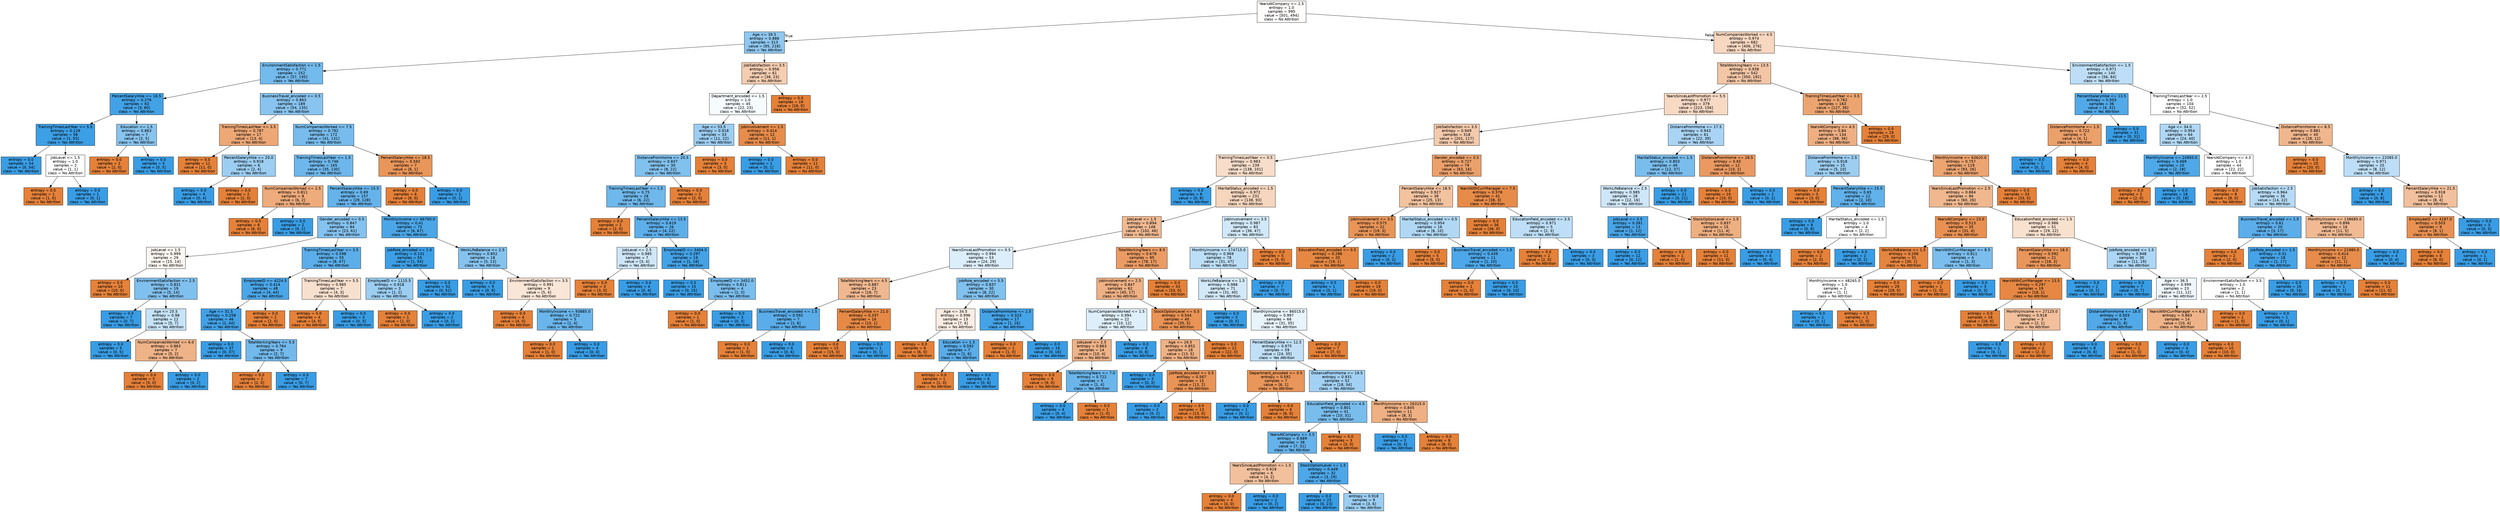digraph Tree {
node [shape=box, style="filled", color="black", fontname="helvetica"] ;
edge [fontname="helvetica"] ;
0 [label="YearsAtCompany <= 2.5\nentropy = 1.0\nsamples = 995\nvalue = [501, 494]\nclass = No Attrition", fillcolor="#fffdfc"] ;
1 [label="Age <= 39.5\nentropy = 0.886\nsamples = 313\nvalue = [95, 218]\nclass = Yes Attrition", fillcolor="#8fc8f0"] ;
0 -> 1 [labeldistance=2.5, labelangle=45, headlabel="True"] ;
2 [label="EnvironmentSatisfaction <= 1.5\nentropy = 0.771\nsamples = 252\nvalue = [57, 195]\nclass = Yes Attrition", fillcolor="#73baed"] ;
1 -> 2 ;
3 [label="PercentSalaryHike <= 16.5\nentropy = 0.276\nsamples = 63\nvalue = [3, 60]\nclass = Yes Attrition", fillcolor="#43a2e6"] ;
2 -> 3 ;
4 [label="TrainingTimesLastYear <= 5.5\nentropy = 0.129\nsamples = 56\nvalue = [1, 55]\nclass = Yes Attrition", fillcolor="#3d9fe5"] ;
3 -> 4 ;
5 [label="entropy = 0.0\nsamples = 54\nvalue = [0, 54]\nclass = Yes Attrition", fillcolor="#399de5"] ;
4 -> 5 ;
6 [label="JobLevel <= 1.5\nentropy = 1.0\nsamples = 2\nvalue = [1, 1]\nclass = No Attrition", fillcolor="#ffffff"] ;
4 -> 6 ;
7 [label="entropy = 0.0\nsamples = 1\nvalue = [1, 0]\nclass = No Attrition", fillcolor="#e58139"] ;
6 -> 7 ;
8 [label="entropy = 0.0\nsamples = 1\nvalue = [0, 1]\nclass = Yes Attrition", fillcolor="#399de5"] ;
6 -> 8 ;
9 [label="Education <= 1.5\nentropy = 0.863\nsamples = 7\nvalue = [2, 5]\nclass = Yes Attrition", fillcolor="#88c4ef"] ;
3 -> 9 ;
10 [label="entropy = 0.0\nsamples = 2\nvalue = [2, 0]\nclass = No Attrition", fillcolor="#e58139"] ;
9 -> 10 ;
11 [label="entropy = 0.0\nsamples = 5\nvalue = [0, 5]\nclass = Yes Attrition", fillcolor="#399de5"] ;
9 -> 11 ;
12 [label="BusinessTravel_encoded <= 0.5\nentropy = 0.863\nsamples = 189\nvalue = [54, 135]\nclass = Yes Attrition", fillcolor="#88c4ef"] ;
2 -> 12 ;
13 [label="TrainingTimesLastYear <= 3.5\nentropy = 0.787\nsamples = 17\nvalue = [13, 4]\nclass = No Attrition", fillcolor="#eda876"] ;
12 -> 13 ;
14 [label="entropy = 0.0\nsamples = 11\nvalue = [11, 0]\nclass = No Attrition", fillcolor="#e58139"] ;
13 -> 14 ;
15 [label="PercentSalaryHike <= 20.0\nentropy = 0.918\nsamples = 6\nvalue = [2, 4]\nclass = Yes Attrition", fillcolor="#9ccef2"] ;
13 -> 15 ;
16 [label="entropy = 0.0\nsamples = 4\nvalue = [0, 4]\nclass = Yes Attrition", fillcolor="#399de5"] ;
15 -> 16 ;
17 [label="entropy = 0.0\nsamples = 2\nvalue = [2, 0]\nclass = No Attrition", fillcolor="#e58139"] ;
15 -> 17 ;
18 [label="NumCompaniesWorked <= 7.5\nentropy = 0.792\nsamples = 172\nvalue = [41, 131]\nclass = Yes Attrition", fillcolor="#77bced"] ;
12 -> 18 ;
19 [label="TrainingTimesLastYear <= 1.5\nentropy = 0.746\nsamples = 165\nvalue = [35, 130]\nclass = Yes Attrition", fillcolor="#6eb7ec"] ;
18 -> 19 ;
20 [label="NumCompaniesWorked <= 2.5\nentropy = 0.811\nsamples = 8\nvalue = [6, 2]\nclass = No Attrition", fillcolor="#eeab7b"] ;
19 -> 20 ;
21 [label="entropy = 0.0\nsamples = 6\nvalue = [6, 0]\nclass = No Attrition", fillcolor="#e58139"] ;
20 -> 21 ;
22 [label="entropy = 0.0\nsamples = 2\nvalue = [0, 2]\nclass = Yes Attrition", fillcolor="#399de5"] ;
20 -> 22 ;
23 [label="PercentSalaryHike <= 15.5\nentropy = 0.69\nsamples = 157\nvalue = [29, 128]\nclass = Yes Attrition", fillcolor="#66b3eb"] ;
19 -> 23 ;
24 [label="Gender_encoded <= 0.5\nentropy = 0.847\nsamples = 84\nvalue = [23, 61]\nclass = Yes Attrition", fillcolor="#84c2ef"] ;
23 -> 24 ;
25 [label="JobLevel <= 1.5\nentropy = 0.999\nsamples = 29\nvalue = [15, 14]\nclass = No Attrition", fillcolor="#fdf7f2"] ;
24 -> 25 ;
26 [label="entropy = 0.0\nsamples = 10\nvalue = [10, 0]\nclass = No Attrition", fillcolor="#e58139"] ;
25 -> 26 ;
27 [label="EnvironmentSatisfaction <= 2.5\nentropy = 0.831\nsamples = 19\nvalue = [5, 14]\nclass = Yes Attrition", fillcolor="#80c0ee"] ;
25 -> 27 ;
28 [label="entropy = 0.0\nsamples = 7\nvalue = [0, 7]\nclass = Yes Attrition", fillcolor="#399de5"] ;
27 -> 28 ;
29 [label="Age <= 25.5\nentropy = 0.98\nsamples = 12\nvalue = [5, 7]\nclass = Yes Attrition", fillcolor="#c6e3f8"] ;
27 -> 29 ;
30 [label="entropy = 0.0\nsamples = 5\nvalue = [0, 5]\nclass = Yes Attrition", fillcolor="#399de5"] ;
29 -> 30 ;
31 [label="NumCompaniesWorked <= 6.0\nentropy = 0.863\nsamples = 7\nvalue = [5, 2]\nclass = No Attrition", fillcolor="#efb388"] ;
29 -> 31 ;
32 [label="entropy = 0.0\nsamples = 5\nvalue = [5, 0]\nclass = No Attrition", fillcolor="#e58139"] ;
31 -> 32 ;
33 [label="entropy = 0.0\nsamples = 2\nvalue = [0, 2]\nclass = Yes Attrition", fillcolor="#399de5"] ;
31 -> 33 ;
34 [label="TrainingTimesLastYear <= 3.5\nentropy = 0.598\nsamples = 55\nvalue = [8, 47]\nclass = Yes Attrition", fillcolor="#5baee9"] ;
24 -> 34 ;
35 [label="EmployeeID <= 4224.5\nentropy = 0.414\nsamples = 48\nvalue = [4, 44]\nclass = Yes Attrition", fillcolor="#4ba6e7"] ;
34 -> 35 ;
36 [label="Age <= 31.5\nentropy = 0.258\nsamples = 46\nvalue = [2, 44]\nclass = Yes Attrition", fillcolor="#42a1e6"] ;
35 -> 36 ;
37 [label="entropy = 0.0\nsamples = 37\nvalue = [0, 37]\nclass = Yes Attrition", fillcolor="#399de5"] ;
36 -> 37 ;
38 [label="TotalWorkingYears <= 5.5\nentropy = 0.764\nsamples = 9\nvalue = [2, 7]\nclass = Yes Attrition", fillcolor="#72b9ec"] ;
36 -> 38 ;
39 [label="entropy = 0.0\nsamples = 2\nvalue = [2, 0]\nclass = No Attrition", fillcolor="#e58139"] ;
38 -> 39 ;
40 [label="entropy = 0.0\nsamples = 7\nvalue = [0, 7]\nclass = Yes Attrition", fillcolor="#399de5"] ;
38 -> 40 ;
41 [label="entropy = 0.0\nsamples = 2\nvalue = [2, 0]\nclass = No Attrition", fillcolor="#e58139"] ;
35 -> 41 ;
42 [label="TrainingTimesLastYear <= 5.5\nentropy = 0.985\nsamples = 7\nvalue = [4, 3]\nclass = No Attrition", fillcolor="#f8e0ce"] ;
34 -> 42 ;
43 [label="entropy = 0.0\nsamples = 4\nvalue = [4, 0]\nclass = No Attrition", fillcolor="#e58139"] ;
42 -> 43 ;
44 [label="entropy = 0.0\nsamples = 3\nvalue = [0, 3]\nclass = Yes Attrition", fillcolor="#399de5"] ;
42 -> 44 ;
45 [label="MonthlyIncome <= 66760.0\nentropy = 0.41\nsamples = 73\nvalue = [6, 67]\nclass = Yes Attrition", fillcolor="#4ba6e7"] ;
23 -> 45 ;
46 [label="JobRole_encoded <= 1.0\nentropy = 0.131\nsamples = 55\nvalue = [1, 54]\nclass = Yes Attrition", fillcolor="#3d9fe5"] ;
45 -> 46 ;
47 [label="EmployeeID <= 1115.5\nentropy = 0.918\nsamples = 3\nvalue = [1, 2]\nclass = Yes Attrition", fillcolor="#9ccef2"] ;
46 -> 47 ;
48 [label="entropy = 0.0\nsamples = 1\nvalue = [1, 0]\nclass = No Attrition", fillcolor="#e58139"] ;
47 -> 48 ;
49 [label="entropy = 0.0\nsamples = 2\nvalue = [0, 2]\nclass = Yes Attrition", fillcolor="#399de5"] ;
47 -> 49 ;
50 [label="entropy = 0.0\nsamples = 52\nvalue = [0, 52]\nclass = Yes Attrition", fillcolor="#399de5"] ;
46 -> 50 ;
51 [label="WorkLifeBalance <= 2.5\nentropy = 0.852\nsamples = 18\nvalue = [5, 13]\nclass = Yes Attrition", fillcolor="#85c3ef"] ;
45 -> 51 ;
52 [label="entropy = 0.0\nsamples = 9\nvalue = [0, 9]\nclass = Yes Attrition", fillcolor="#399de5"] ;
51 -> 52 ;
53 [label="EnvironmentSatisfaction <= 3.5\nentropy = 0.991\nsamples = 9\nvalue = [5, 4]\nclass = No Attrition", fillcolor="#fae6d7"] ;
51 -> 53 ;
54 [label="entropy = 0.0\nsamples = 4\nvalue = [4, 0]\nclass = No Attrition", fillcolor="#e58139"] ;
53 -> 54 ;
55 [label="MonthlyIncome <= 93885.0\nentropy = 0.722\nsamples = 5\nvalue = [1, 4]\nclass = Yes Attrition", fillcolor="#6ab6ec"] ;
53 -> 55 ;
56 [label="entropy = 0.0\nsamples = 1\nvalue = [1, 0]\nclass = No Attrition", fillcolor="#e58139"] ;
55 -> 56 ;
57 [label="entropy = 0.0\nsamples = 4\nvalue = [0, 4]\nclass = Yes Attrition", fillcolor="#399de5"] ;
55 -> 57 ;
58 [label="PercentSalaryHike <= 18.5\nentropy = 0.592\nsamples = 7\nvalue = [6, 1]\nclass = No Attrition", fillcolor="#e9965a"] ;
18 -> 58 ;
59 [label="entropy = 0.0\nsamples = 6\nvalue = [6, 0]\nclass = No Attrition", fillcolor="#e58139"] ;
58 -> 59 ;
60 [label="entropy = 0.0\nsamples = 1\nvalue = [0, 1]\nclass = Yes Attrition", fillcolor="#399de5"] ;
58 -> 60 ;
61 [label="JobSatisfaction <= 3.5\nentropy = 0.956\nsamples = 61\nvalue = [38, 23]\nclass = No Attrition", fillcolor="#f5cdb1"] ;
1 -> 61 ;
62 [label="Department_encoded <= 1.5\nentropy = 1.0\nsamples = 45\nvalue = [22, 23]\nclass = Yes Attrition", fillcolor="#f6fbfe"] ;
61 -> 62 ;
63 [label="Age <= 53.5\nentropy = 0.918\nsamples = 33\nvalue = [11, 22]\nclass = Yes Attrition", fillcolor="#9ccef2"] ;
62 -> 63 ;
64 [label="DistanceFromHome <= 20.5\nentropy = 0.837\nsamples = 30\nvalue = [8, 22]\nclass = Yes Attrition", fillcolor="#81c1ee"] ;
63 -> 64 ;
65 [label="TrainingTimesLastYear <= 1.5\nentropy = 0.75\nsamples = 28\nvalue = [6, 22]\nclass = Yes Attrition", fillcolor="#6fb8ec"] ;
64 -> 65 ;
66 [label="entropy = 0.0\nsamples = 2\nvalue = [2, 0]\nclass = No Attrition", fillcolor="#e58139"] ;
65 -> 66 ;
67 [label="PercentSalaryHike <= 13.5\nentropy = 0.619\nsamples = 26\nvalue = [4, 22]\nclass = Yes Attrition", fillcolor="#5dafea"] ;
65 -> 67 ;
68 [label="JobLevel <= 2.5\nentropy = 0.985\nsamples = 7\nvalue = [3, 4]\nclass = Yes Attrition", fillcolor="#cee6f8"] ;
67 -> 68 ;
69 [label="entropy = 0.0\nsamples = 3\nvalue = [3, 0]\nclass = No Attrition", fillcolor="#e58139"] ;
68 -> 69 ;
70 [label="entropy = 0.0\nsamples = 4\nvalue = [0, 4]\nclass = Yes Attrition", fillcolor="#399de5"] ;
68 -> 70 ;
71 [label="EmployeeID <= 3404.5\nentropy = 0.297\nsamples = 19\nvalue = [1, 18]\nclass = Yes Attrition", fillcolor="#44a2e6"] ;
67 -> 71 ;
72 [label="entropy = 0.0\nsamples = 15\nvalue = [0, 15]\nclass = Yes Attrition", fillcolor="#399de5"] ;
71 -> 72 ;
73 [label="EmployeeID <= 3452.0\nentropy = 0.811\nsamples = 4\nvalue = [1, 3]\nclass = Yes Attrition", fillcolor="#7bbeee"] ;
71 -> 73 ;
74 [label="entropy = 0.0\nsamples = 1\nvalue = [1, 0]\nclass = No Attrition", fillcolor="#e58139"] ;
73 -> 74 ;
75 [label="entropy = 0.0\nsamples = 3\nvalue = [0, 3]\nclass = Yes Attrition", fillcolor="#399de5"] ;
73 -> 75 ;
76 [label="entropy = 0.0\nsamples = 2\nvalue = [2, 0]\nclass = No Attrition", fillcolor="#e58139"] ;
64 -> 76 ;
77 [label="entropy = 0.0\nsamples = 3\nvalue = [3, 0]\nclass = No Attrition", fillcolor="#e58139"] ;
63 -> 77 ;
78 [label="JobInvolvement <= 1.5\nentropy = 0.414\nsamples = 12\nvalue = [11, 1]\nclass = No Attrition", fillcolor="#e78c4b"] ;
62 -> 78 ;
79 [label="entropy = 0.0\nsamples = 1\nvalue = [0, 1]\nclass = Yes Attrition", fillcolor="#399de5"] ;
78 -> 79 ;
80 [label="entropy = 0.0\nsamples = 11\nvalue = [11, 0]\nclass = No Attrition", fillcolor="#e58139"] ;
78 -> 80 ;
81 [label="entropy = 0.0\nsamples = 16\nvalue = [16, 0]\nclass = No Attrition", fillcolor="#e58139"] ;
61 -> 81 ;
82 [label="NumCompaniesWorked <= 4.5\nentropy = 0.974\nsamples = 682\nvalue = [406, 276]\nclass = No Attrition", fillcolor="#f7d7c0"] ;
0 -> 82 [labeldistance=2.5, labelangle=-45, headlabel="False"] ;
83 [label="TotalWorkingYears <= 13.5\nentropy = 0.938\nsamples = 542\nvalue = [350, 192]\nclass = No Attrition", fillcolor="#f3c6a6"] ;
82 -> 83 ;
84 [label="YearsSinceLastPromotion <= 5.5\nentropy = 0.977\nsamples = 379\nvalue = [223, 156]\nclass = No Attrition", fillcolor="#f7d9c4"] ;
83 -> 84 ;
85 [label="JobSatisfaction <= 3.5\nentropy = 0.949\nsamples = 318\nvalue = [201, 117]\nclass = No Attrition", fillcolor="#f4caac"] ;
84 -> 85 ;
86 [label="TrainingTimesLastYear <= 0.5\nentropy = 0.983\nsamples = 239\nvalue = [138, 101]\nclass = No Attrition", fillcolor="#f8ddca"] ;
85 -> 86 ;
87 [label="entropy = 0.0\nsamples = 8\nvalue = [0, 8]\nclass = Yes Attrition", fillcolor="#399de5"] ;
86 -> 87 ;
88 [label="MaritalStatus_encoded <= 1.5\nentropy = 0.972\nsamples = 231\nvalue = [138, 93]\nclass = No Attrition", fillcolor="#f7d6be"] ;
86 -> 88 ;
89 [label="JobLevel <= 1.5\nentropy = 0.894\nsamples = 148\nvalue = [102, 46]\nclass = No Attrition", fillcolor="#f1ba92"] ;
88 -> 89 ;
90 [label="YearsSinceLastPromotion <= 0.5\nentropy = 0.994\nsamples = 53\nvalue = [24, 29]\nclass = Yes Attrition", fillcolor="#ddeefb"] ;
89 -> 90 ;
91 [label="TotalWorkingYears <= 4.5\nentropy = 0.887\nsamples = 23\nvalue = [16, 7]\nclass = No Attrition", fillcolor="#f0b890"] ;
90 -> 91 ;
92 [label="BusinessTravel_encoded <= 1.5\nentropy = 0.592\nsamples = 7\nvalue = [1, 6]\nclass = Yes Attrition", fillcolor="#5aade9"] ;
91 -> 92 ;
93 [label="entropy = 0.0\nsamples = 1\nvalue = [1, 0]\nclass = No Attrition", fillcolor="#e58139"] ;
92 -> 93 ;
94 [label="entropy = 0.0\nsamples = 6\nvalue = [0, 6]\nclass = Yes Attrition", fillcolor="#399de5"] ;
92 -> 94 ;
95 [label="PercentSalaryHike <= 21.0\nentropy = 0.337\nsamples = 16\nvalue = [15, 1]\nclass = No Attrition", fillcolor="#e78946"] ;
91 -> 95 ;
96 [label="entropy = 0.0\nsamples = 15\nvalue = [15, 0]\nclass = No Attrition", fillcolor="#e58139"] ;
95 -> 96 ;
97 [label="entropy = 0.0\nsamples = 1\nvalue = [0, 1]\nclass = Yes Attrition", fillcolor="#399de5"] ;
95 -> 97 ;
98 [label="JobRole_encoded <= 5.5\nentropy = 0.837\nsamples = 30\nvalue = [8, 22]\nclass = Yes Attrition", fillcolor="#81c1ee"] ;
90 -> 98 ;
99 [label="Age <= 34.5\nentropy = 0.996\nsamples = 13\nvalue = [7, 6]\nclass = No Attrition", fillcolor="#fbede3"] ;
98 -> 99 ;
100 [label="entropy = 0.0\nsamples = 6\nvalue = [6, 0]\nclass = No Attrition", fillcolor="#e58139"] ;
99 -> 100 ;
101 [label="Education <= 1.5\nentropy = 0.592\nsamples = 7\nvalue = [1, 6]\nclass = Yes Attrition", fillcolor="#5aade9"] ;
99 -> 101 ;
102 [label="entropy = 0.0\nsamples = 1\nvalue = [1, 0]\nclass = No Attrition", fillcolor="#e58139"] ;
101 -> 102 ;
103 [label="entropy = 0.0\nsamples = 6\nvalue = [0, 6]\nclass = Yes Attrition", fillcolor="#399de5"] ;
101 -> 103 ;
104 [label="DistanceFromHome <= 1.5\nentropy = 0.323\nsamples = 17\nvalue = [1, 16]\nclass = Yes Attrition", fillcolor="#45a3e7"] ;
98 -> 104 ;
105 [label="entropy = 0.0\nsamples = 1\nvalue = [1, 0]\nclass = No Attrition", fillcolor="#e58139"] ;
104 -> 105 ;
106 [label="entropy = 0.0\nsamples = 16\nvalue = [0, 16]\nclass = Yes Attrition", fillcolor="#399de5"] ;
104 -> 106 ;
107 [label="TotalWorkingYears <= 8.5\nentropy = 0.678\nsamples = 95\nvalue = [78, 17]\nclass = No Attrition", fillcolor="#eb9c64"] ;
89 -> 107 ;
108 [label="JobInvolvement <= 2.5\nentropy = 0.847\nsamples = 62\nvalue = [45, 17]\nclass = No Attrition", fillcolor="#efb184"] ;
107 -> 108 ;
109 [label="NumCompaniesWorked <= 1.5\nentropy = 0.994\nsamples = 22\nvalue = [10, 12]\nclass = Yes Attrition", fillcolor="#deeffb"] ;
108 -> 109 ;
110 [label="JobLevel <= 2.5\nentropy = 0.863\nsamples = 14\nvalue = [10, 4]\nclass = No Attrition", fillcolor="#efb388"] ;
109 -> 110 ;
111 [label="entropy = 0.0\nsamples = 9\nvalue = [9, 0]\nclass = No Attrition", fillcolor="#e58139"] ;
110 -> 111 ;
112 [label="TotalWorkingYears <= 7.0\nentropy = 0.722\nsamples = 5\nvalue = [1, 4]\nclass = Yes Attrition", fillcolor="#6ab6ec"] ;
110 -> 112 ;
113 [label="entropy = 0.0\nsamples = 4\nvalue = [0, 4]\nclass = Yes Attrition", fillcolor="#399de5"] ;
112 -> 113 ;
114 [label="entropy = 0.0\nsamples = 1\nvalue = [1, 0]\nclass = No Attrition", fillcolor="#e58139"] ;
112 -> 114 ;
115 [label="entropy = 0.0\nsamples = 8\nvalue = [0, 8]\nclass = Yes Attrition", fillcolor="#399de5"] ;
109 -> 115 ;
116 [label="StockOptionLevel <= 0.5\nentropy = 0.544\nsamples = 40\nvalue = [35, 5]\nclass = No Attrition", fillcolor="#e99355"] ;
108 -> 116 ;
117 [label="Age <= 26.5\nentropy = 0.852\nsamples = 18\nvalue = [13, 5]\nclass = No Attrition", fillcolor="#efb185"] ;
116 -> 117 ;
118 [label="entropy = 0.0\nsamples = 3\nvalue = [0, 3]\nclass = Yes Attrition", fillcolor="#399de5"] ;
117 -> 118 ;
119 [label="JobRole_encoded <= 0.5\nentropy = 0.567\nsamples = 15\nvalue = [13, 2]\nclass = No Attrition", fillcolor="#e99457"] ;
117 -> 119 ;
120 [label="entropy = 0.0\nsamples = 2\nvalue = [0, 2]\nclass = Yes Attrition", fillcolor="#399de5"] ;
119 -> 120 ;
121 [label="entropy = 0.0\nsamples = 13\nvalue = [13, 0]\nclass = No Attrition", fillcolor="#e58139"] ;
119 -> 121 ;
122 [label="entropy = 0.0\nsamples = 22\nvalue = [22, 0]\nclass = No Attrition", fillcolor="#e58139"] ;
116 -> 122 ;
123 [label="entropy = 0.0\nsamples = 33\nvalue = [33, 0]\nclass = No Attrition", fillcolor="#e58139"] ;
107 -> 123 ;
124 [label="JobInvolvement <= 3.5\nentropy = 0.987\nsamples = 83\nvalue = [36, 47]\nclass = Yes Attrition", fillcolor="#d1e8f9"] ;
88 -> 124 ;
125 [label="MonthlyIncome <= 174715.0\nentropy = 0.969\nsamples = 78\nvalue = [31, 47]\nclass = Yes Attrition", fillcolor="#bcdef6"] ;
124 -> 125 ;
126 [label="WorkLifeBalance <= 1.5\nentropy = 0.988\nsamples = 71\nvalue = [31, 40]\nclass = Yes Attrition", fillcolor="#d2e9f9"] ;
125 -> 126 ;
127 [label="entropy = 0.0\nsamples = 5\nvalue = [0, 5]\nclass = Yes Attrition", fillcolor="#399de5"] ;
126 -> 127 ;
128 [label="MonthlyIncome <= 86015.0\nentropy = 0.997\nsamples = 66\nvalue = [31, 35]\nclass = Yes Attrition", fillcolor="#e8f4fc"] ;
126 -> 128 ;
129 [label="PercentSalaryHike <= 12.5\nentropy = 0.975\nsamples = 59\nvalue = [24, 35]\nclass = Yes Attrition", fillcolor="#c1e0f7"] ;
128 -> 129 ;
130 [label="Department_encoded <= 0.5\nentropy = 0.592\nsamples = 7\nvalue = [6, 1]\nclass = No Attrition", fillcolor="#e9965a"] ;
129 -> 130 ;
131 [label="entropy = 0.0\nsamples = 1\nvalue = [0, 1]\nclass = Yes Attrition", fillcolor="#399de5"] ;
130 -> 131 ;
132 [label="entropy = 0.0\nsamples = 6\nvalue = [6, 0]\nclass = No Attrition", fillcolor="#e58139"] ;
130 -> 132 ;
133 [label="DistanceFromHome <= 19.5\nentropy = 0.931\nsamples = 52\nvalue = [18, 34]\nclass = Yes Attrition", fillcolor="#a2d1f3"] ;
129 -> 133 ;
134 [label="EducationField_encoded <= 4.5\nentropy = 0.801\nsamples = 41\nvalue = [10, 31]\nclass = Yes Attrition", fillcolor="#79bded"] ;
133 -> 134 ;
135 [label="YearsAtCompany <= 3.5\nentropy = 0.689\nsamples = 38\nvalue = [7, 31]\nclass = Yes Attrition", fillcolor="#66b3eb"] ;
134 -> 135 ;
136 [label="YearsSinceLastPromotion <= 1.5\nentropy = 0.918\nsamples = 6\nvalue = [4, 2]\nclass = No Attrition", fillcolor="#f2c09c"] ;
135 -> 136 ;
137 [label="entropy = 0.0\nsamples = 4\nvalue = [4, 0]\nclass = No Attrition", fillcolor="#e58139"] ;
136 -> 137 ;
138 [label="entropy = 0.0\nsamples = 2\nvalue = [0, 2]\nclass = Yes Attrition", fillcolor="#399de5"] ;
136 -> 138 ;
139 [label="StockOptionLevel <= 1.5\nentropy = 0.449\nsamples = 32\nvalue = [3, 29]\nclass = Yes Attrition", fillcolor="#4da7e8"] ;
135 -> 139 ;
140 [label="entropy = 0.0\nsamples = 23\nvalue = [0, 23]\nclass = Yes Attrition", fillcolor="#399de5"] ;
139 -> 140 ;
141 [label="entropy = 0.918\nsamples = 9\nvalue = [3, 6]\nclass = Yes Attrition", fillcolor="#9ccef2"] ;
139 -> 141 ;
142 [label="entropy = 0.0\nsamples = 3\nvalue = [3, 0]\nclass = No Attrition", fillcolor="#e58139"] ;
134 -> 142 ;
143 [label="MonthlyIncome <= 26315.0\nentropy = 0.845\nsamples = 11\nvalue = [8, 3]\nclass = No Attrition", fillcolor="#efb083"] ;
133 -> 143 ;
144 [label="entropy = 0.0\nsamples = 3\nvalue = [0, 3]\nclass = Yes Attrition", fillcolor="#399de5"] ;
143 -> 144 ;
145 [label="entropy = 0.0\nsamples = 8\nvalue = [8, 0]\nclass = No Attrition", fillcolor="#e58139"] ;
143 -> 145 ;
146 [label="entropy = 0.0\nsamples = 7\nvalue = [7, 0]\nclass = No Attrition", fillcolor="#e58139"] ;
128 -> 146 ;
147 [label="entropy = 0.0\nsamples = 7\nvalue = [0, 7]\nclass = Yes Attrition", fillcolor="#399de5"] ;
125 -> 147 ;
148 [label="entropy = 0.0\nsamples = 5\nvalue = [5, 0]\nclass = No Attrition", fillcolor="#e58139"] ;
124 -> 148 ;
149 [label="Gender_encoded <= 0.5\nentropy = 0.727\nsamples = 79\nvalue = [63, 16]\nclass = No Attrition", fillcolor="#eca16b"] ;
85 -> 149 ;
150 [label="PercentSalaryHike <= 18.5\nentropy = 0.927\nsamples = 38\nvalue = [25, 13]\nclass = No Attrition", fillcolor="#f3c3a0"] ;
149 -> 150 ;
151 [label="JobInvolvement <= 3.5\nentropy = 0.575\nsamples = 22\nvalue = [19, 3]\nclass = No Attrition", fillcolor="#e99558"] ;
150 -> 151 ;
152 [label="EducationField_encoded <= 0.5\nentropy = 0.286\nsamples = 20\nvalue = [19, 1]\nclass = No Attrition", fillcolor="#e68843"] ;
151 -> 152 ;
153 [label="entropy = 0.0\nsamples = 1\nvalue = [0, 1]\nclass = Yes Attrition", fillcolor="#399de5"] ;
152 -> 153 ;
154 [label="entropy = 0.0\nsamples = 19\nvalue = [19, 0]\nclass = No Attrition", fillcolor="#e58139"] ;
152 -> 154 ;
155 [label="entropy = 0.0\nsamples = 2\nvalue = [0, 2]\nclass = Yes Attrition", fillcolor="#399de5"] ;
151 -> 155 ;
156 [label="MaritalStatus_encoded <= 0.5\nentropy = 0.954\nsamples = 16\nvalue = [6, 10]\nclass = Yes Attrition", fillcolor="#b0d8f5"] ;
150 -> 156 ;
157 [label="entropy = 0.0\nsamples = 5\nvalue = [5, 0]\nclass = No Attrition", fillcolor="#e58139"] ;
156 -> 157 ;
158 [label="BusinessTravel_encoded <= 1.5\nentropy = 0.439\nsamples = 11\nvalue = [1, 10]\nclass = Yes Attrition", fillcolor="#4da7e8"] ;
156 -> 158 ;
159 [label="entropy = 0.0\nsamples = 1\nvalue = [1, 0]\nclass = No Attrition", fillcolor="#e58139"] ;
158 -> 159 ;
160 [label="entropy = 0.0\nsamples = 10\nvalue = [0, 10]\nclass = Yes Attrition", fillcolor="#399de5"] ;
158 -> 160 ;
161 [label="YearsWithCurrManager <= 7.5\nentropy = 0.378\nsamples = 41\nvalue = [38, 3]\nclass = No Attrition", fillcolor="#e78b49"] ;
149 -> 161 ;
162 [label="entropy = 0.0\nsamples = 36\nvalue = [36, 0]\nclass = No Attrition", fillcolor="#e58139"] ;
161 -> 162 ;
163 [label="EducationField_encoded <= 3.5\nentropy = 0.971\nsamples = 5\nvalue = [2, 3]\nclass = Yes Attrition", fillcolor="#bddef6"] ;
161 -> 163 ;
164 [label="entropy = 0.0\nsamples = 2\nvalue = [2, 0]\nclass = No Attrition", fillcolor="#e58139"] ;
163 -> 164 ;
165 [label="entropy = 0.0\nsamples = 3\nvalue = [0, 3]\nclass = Yes Attrition", fillcolor="#399de5"] ;
163 -> 165 ;
166 [label="DistanceFromHome <= 17.5\nentropy = 0.943\nsamples = 61\nvalue = [22, 39]\nclass = Yes Attrition", fillcolor="#a9d4f4"] ;
84 -> 166 ;
167 [label="MaritalStatus_encoded <= 1.5\nentropy = 0.803\nsamples = 49\nvalue = [12, 37]\nclass = Yes Attrition", fillcolor="#79bded"] ;
166 -> 167 ;
168 [label="WorkLifeBalance <= 2.5\nentropy = 0.985\nsamples = 28\nvalue = [12, 16]\nclass = Yes Attrition", fillcolor="#cee6f8"] ;
167 -> 168 ;
169 [label="JobLevel <= 3.5\nentropy = 0.391\nsamples = 13\nvalue = [1, 12]\nclass = Yes Attrition", fillcolor="#49a5e7"] ;
168 -> 169 ;
170 [label="entropy = 0.0\nsamples = 12\nvalue = [0, 12]\nclass = Yes Attrition", fillcolor="#399de5"] ;
169 -> 170 ;
171 [label="entropy = 0.0\nsamples = 1\nvalue = [1, 0]\nclass = No Attrition", fillcolor="#e58139"] ;
169 -> 171 ;
172 [label="StockOptionLevel <= 1.5\nentropy = 0.837\nsamples = 15\nvalue = [11, 4]\nclass = No Attrition", fillcolor="#eeaf81"] ;
168 -> 172 ;
173 [label="entropy = 0.0\nsamples = 11\nvalue = [11, 0]\nclass = No Attrition", fillcolor="#e58139"] ;
172 -> 173 ;
174 [label="entropy = 0.0\nsamples = 4\nvalue = [0, 4]\nclass = Yes Attrition", fillcolor="#399de5"] ;
172 -> 174 ;
175 [label="entropy = 0.0\nsamples = 21\nvalue = [0, 21]\nclass = Yes Attrition", fillcolor="#399de5"] ;
167 -> 175 ;
176 [label="DistanceFromHome <= 28.5\nentropy = 0.65\nsamples = 12\nvalue = [10, 2]\nclass = No Attrition", fillcolor="#ea9a61"] ;
166 -> 176 ;
177 [label="entropy = 0.0\nsamples = 10\nvalue = [10, 0]\nclass = No Attrition", fillcolor="#e58139"] ;
176 -> 177 ;
178 [label="entropy = 0.0\nsamples = 2\nvalue = [0, 2]\nclass = Yes Attrition", fillcolor="#399de5"] ;
176 -> 178 ;
179 [label="TrainingTimesLastYear <= 3.5\nentropy = 0.762\nsamples = 163\nvalue = [127, 36]\nclass = No Attrition", fillcolor="#eca571"] ;
83 -> 179 ;
180 [label="YearsAtCompany <= 4.5\nentropy = 0.84\nsamples = 134\nvalue = [98, 36]\nclass = No Attrition", fillcolor="#efaf82"] ;
179 -> 180 ;
181 [label="DistanceFromHome <= 2.5\nentropy = 0.918\nsamples = 15\nvalue = [5, 10]\nclass = Yes Attrition", fillcolor="#9ccef2"] ;
180 -> 181 ;
182 [label="entropy = 0.0\nsamples = 3\nvalue = [3, 0]\nclass = No Attrition", fillcolor="#e58139"] ;
181 -> 182 ;
183 [label="PercentSalaryHike <= 15.5\nentropy = 0.65\nsamples = 12\nvalue = [2, 10]\nclass = Yes Attrition", fillcolor="#61b1ea"] ;
181 -> 183 ;
184 [label="entropy = 0.0\nsamples = 8\nvalue = [0, 8]\nclass = Yes Attrition", fillcolor="#399de5"] ;
183 -> 184 ;
185 [label="MaritalStatus_encoded <= 1.5\nentropy = 1.0\nsamples = 4\nvalue = [2, 2]\nclass = No Attrition", fillcolor="#ffffff"] ;
183 -> 185 ;
186 [label="entropy = 0.0\nsamples = 2\nvalue = [2, 0]\nclass = No Attrition", fillcolor="#e58139"] ;
185 -> 186 ;
187 [label="entropy = 0.0\nsamples = 2\nvalue = [0, 2]\nclass = Yes Attrition", fillcolor="#399de5"] ;
185 -> 187 ;
188 [label="MonthlyIncome <= 63620.0\nentropy = 0.757\nsamples = 119\nvalue = [93, 26]\nclass = No Attrition", fillcolor="#eca470"] ;
180 -> 188 ;
189 [label="YearsSinceLastPromotion <= 2.5\nentropy = 0.884\nsamples = 86\nvalue = [60, 26]\nclass = No Attrition", fillcolor="#f0b88f"] ;
188 -> 189 ;
190 [label="YearsAtCompany <= 23.0\nentropy = 0.513\nsamples = 35\nvalue = [31, 4]\nclass = No Attrition", fillcolor="#e89153"] ;
189 -> 190 ;
191 [label="WorkLifeBalance <= 1.5\nentropy = 0.206\nsamples = 31\nvalue = [30, 1]\nclass = No Attrition", fillcolor="#e68540"] ;
190 -> 191 ;
192 [label="MonthlyIncome <= 48265.0\nentropy = 1.0\nsamples = 2\nvalue = [1, 1]\nclass = No Attrition", fillcolor="#ffffff"] ;
191 -> 192 ;
193 [label="entropy = 0.0\nsamples = 1\nvalue = [0, 1]\nclass = Yes Attrition", fillcolor="#399de5"] ;
192 -> 193 ;
194 [label="entropy = 0.0\nsamples = 1\nvalue = [1, 0]\nclass = No Attrition", fillcolor="#e58139"] ;
192 -> 194 ;
195 [label="entropy = 0.0\nsamples = 29\nvalue = [29, 0]\nclass = No Attrition", fillcolor="#e58139"] ;
191 -> 195 ;
196 [label="YearsWithCurrManager <= 8.5\nentropy = 0.811\nsamples = 4\nvalue = [1, 3]\nclass = Yes Attrition", fillcolor="#7bbeee"] ;
190 -> 196 ;
197 [label="entropy = 0.0\nsamples = 1\nvalue = [1, 0]\nclass = No Attrition", fillcolor="#e58139"] ;
196 -> 197 ;
198 [label="entropy = 0.0\nsamples = 3\nvalue = [0, 3]\nclass = Yes Attrition", fillcolor="#399de5"] ;
196 -> 198 ;
199 [label="EducationField_encoded <= 1.5\nentropy = 0.986\nsamples = 51\nvalue = [29, 22]\nclass = No Attrition", fillcolor="#f9e1cf"] ;
189 -> 199 ;
200 [label="PercentSalaryHike <= 18.5\nentropy = 0.592\nsamples = 21\nvalue = [18, 3]\nclass = No Attrition", fillcolor="#e9965a"] ;
199 -> 200 ;
201 [label="YearsWithCurrManager <= 13.5\nentropy = 0.297\nsamples = 19\nvalue = [18, 1]\nclass = No Attrition", fillcolor="#e68844"] ;
200 -> 201 ;
202 [label="entropy = 0.0\nsamples = 16\nvalue = [16, 0]\nclass = No Attrition", fillcolor="#e58139"] ;
201 -> 202 ;
203 [label="MonthlyIncome <= 27125.0\nentropy = 0.918\nsamples = 3\nvalue = [2, 1]\nclass = No Attrition", fillcolor="#f2c09c"] ;
201 -> 203 ;
204 [label="entropy = 0.0\nsamples = 1\nvalue = [0, 1]\nclass = Yes Attrition", fillcolor="#399de5"] ;
203 -> 204 ;
205 [label="entropy = 0.0\nsamples = 2\nvalue = [2, 0]\nclass = No Attrition", fillcolor="#e58139"] ;
203 -> 205 ;
206 [label="entropy = 0.0\nsamples = 2\nvalue = [0, 2]\nclass = Yes Attrition", fillcolor="#399de5"] ;
200 -> 206 ;
207 [label="JobRole_encoded <= 1.5\nentropy = 0.948\nsamples = 30\nvalue = [11, 19]\nclass = Yes Attrition", fillcolor="#acd6f4"] ;
199 -> 207 ;
208 [label="entropy = 0.0\nsamples = 7\nvalue = [0, 7]\nclass = Yes Attrition", fillcolor="#399de5"] ;
207 -> 208 ;
209 [label="Age <= 36.5\nentropy = 0.999\nsamples = 23\nvalue = [11, 12]\nclass = Yes Attrition", fillcolor="#eff7fd"] ;
207 -> 209 ;
210 [label="DistanceFromHome <= 18.0\nentropy = 0.503\nsamples = 9\nvalue = [1, 8]\nclass = Yes Attrition", fillcolor="#52a9e8"] ;
209 -> 210 ;
211 [label="entropy = 0.0\nsamples = 8\nvalue = [0, 8]\nclass = Yes Attrition", fillcolor="#399de5"] ;
210 -> 211 ;
212 [label="entropy = 0.0\nsamples = 1\nvalue = [1, 0]\nclass = No Attrition", fillcolor="#e58139"] ;
210 -> 212 ;
213 [label="YearsWithCurrManager <= 6.5\nentropy = 0.863\nsamples = 14\nvalue = [10, 4]\nclass = No Attrition", fillcolor="#efb388"] ;
209 -> 213 ;
214 [label="entropy = 0.0\nsamples = 4\nvalue = [0, 4]\nclass = Yes Attrition", fillcolor="#399de5"] ;
213 -> 214 ;
215 [label="entropy = 0.0\nsamples = 10\nvalue = [10, 0]\nclass = No Attrition", fillcolor="#e58139"] ;
213 -> 215 ;
216 [label="entropy = 0.0\nsamples = 33\nvalue = [33, 0]\nclass = No Attrition", fillcolor="#e58139"] ;
188 -> 216 ;
217 [label="entropy = 0.0\nsamples = 29\nvalue = [29, 0]\nclass = No Attrition", fillcolor="#e58139"] ;
179 -> 217 ;
218 [label="EnvironmentSatisfaction <= 1.5\nentropy = 0.971\nsamples = 140\nvalue = [56, 84]\nclass = Yes Attrition", fillcolor="#bddef6"] ;
82 -> 218 ;
219 [label="PercentSalaryHike <= 13.5\nentropy = 0.503\nsamples = 36\nvalue = [4, 32]\nclass = Yes Attrition", fillcolor="#52a9e8"] ;
218 -> 219 ;
220 [label="DistanceFromHome <= 1.5\nentropy = 0.722\nsamples = 5\nvalue = [4, 1]\nclass = No Attrition", fillcolor="#eca06a"] ;
219 -> 220 ;
221 [label="entropy = 0.0\nsamples = 1\nvalue = [0, 1]\nclass = Yes Attrition", fillcolor="#399de5"] ;
220 -> 221 ;
222 [label="entropy = 0.0\nsamples = 4\nvalue = [4, 0]\nclass = No Attrition", fillcolor="#e58139"] ;
220 -> 222 ;
223 [label="entropy = 0.0\nsamples = 31\nvalue = [0, 31]\nclass = Yes Attrition", fillcolor="#399de5"] ;
219 -> 223 ;
224 [label="TrainingTimesLastYear <= 2.5\nentropy = 1.0\nsamples = 104\nvalue = [52, 52]\nclass = No Attrition", fillcolor="#ffffff"] ;
218 -> 224 ;
225 [label="Age <= 34.0\nentropy = 0.954\nsamples = 64\nvalue = [24, 40]\nclass = Yes Attrition", fillcolor="#b0d8f5"] ;
224 -> 225 ;
226 [label="MonthlyIncome <= 24950.0\nentropy = 0.469\nsamples = 20\nvalue = [2, 18]\nclass = Yes Attrition", fillcolor="#4fa8e8"] ;
225 -> 226 ;
227 [label="entropy = 0.0\nsamples = 2\nvalue = [2, 0]\nclass = No Attrition", fillcolor="#e58139"] ;
226 -> 227 ;
228 [label="entropy = 0.0\nsamples = 18\nvalue = [0, 18]\nclass = Yes Attrition", fillcolor="#399de5"] ;
226 -> 228 ;
229 [label="YearsAtCompany <= 4.5\nentropy = 1.0\nsamples = 44\nvalue = [22, 22]\nclass = No Attrition", fillcolor="#ffffff"] ;
225 -> 229 ;
230 [label="entropy = 0.0\nsamples = 8\nvalue = [8, 0]\nclass = No Attrition", fillcolor="#e58139"] ;
229 -> 230 ;
231 [label="JobSatisfaction <= 2.5\nentropy = 0.964\nsamples = 36\nvalue = [14, 22]\nclass = Yes Attrition", fillcolor="#b7dbf6"] ;
229 -> 231 ;
232 [label="BusinessTravel_encoded <= 1.5\nentropy = 0.61\nsamples = 20\nvalue = [3, 17]\nclass = Yes Attrition", fillcolor="#5caeea"] ;
231 -> 232 ;
233 [label="entropy = 0.0\nsamples = 2\nvalue = [2, 0]\nclass = No Attrition", fillcolor="#e58139"] ;
232 -> 233 ;
234 [label="JobRole_encoded <= 1.5\nentropy = 0.31\nsamples = 18\nvalue = [1, 17]\nclass = Yes Attrition", fillcolor="#45a3e7"] ;
232 -> 234 ;
235 [label="EnvironmentSatisfaction <= 3.5\nentropy = 1.0\nsamples = 2\nvalue = [1, 1]\nclass = No Attrition", fillcolor="#ffffff"] ;
234 -> 235 ;
236 [label="entropy = 0.0\nsamples = 1\nvalue = [1, 0]\nclass = No Attrition", fillcolor="#e58139"] ;
235 -> 236 ;
237 [label="entropy = 0.0\nsamples = 1\nvalue = [0, 1]\nclass = Yes Attrition", fillcolor="#399de5"] ;
235 -> 237 ;
238 [label="entropy = 0.0\nsamples = 16\nvalue = [0, 16]\nclass = Yes Attrition", fillcolor="#399de5"] ;
234 -> 238 ;
239 [label="MonthlyIncome <= 138685.0\nentropy = 0.896\nsamples = 16\nvalue = [11, 5]\nclass = No Attrition", fillcolor="#f1ba93"] ;
231 -> 239 ;
240 [label="MonthlyIncome <= 21980.0\nentropy = 0.414\nsamples = 12\nvalue = [11, 1]\nclass = No Attrition", fillcolor="#e78c4b"] ;
239 -> 240 ;
241 [label="entropy = 0.0\nsamples = 1\nvalue = [0, 1]\nclass = Yes Attrition", fillcolor="#399de5"] ;
240 -> 241 ;
242 [label="entropy = 0.0\nsamples = 11\nvalue = [11, 0]\nclass = No Attrition", fillcolor="#e58139"] ;
240 -> 242 ;
243 [label="entropy = 0.0\nsamples = 4\nvalue = [0, 4]\nclass = Yes Attrition", fillcolor="#399de5"] ;
239 -> 243 ;
244 [label="DistanceFromHome <= 6.5\nentropy = 0.881\nsamples = 40\nvalue = [28, 12]\nclass = No Attrition", fillcolor="#f0b78e"] ;
224 -> 244 ;
245 [label="entropy = 0.0\nsamples = 20\nvalue = [20, 0]\nclass = No Attrition", fillcolor="#e58139"] ;
244 -> 245 ;
246 [label="MonthlyIncome <= 22085.0\nentropy = 0.971\nsamples = 20\nvalue = [8, 12]\nclass = Yes Attrition", fillcolor="#bddef6"] ;
244 -> 246 ;
247 [label="entropy = 0.0\nsamples = 8\nvalue = [0, 8]\nclass = Yes Attrition", fillcolor="#399de5"] ;
246 -> 247 ;
248 [label="PercentSalaryHike <= 21.5\nentropy = 0.918\nsamples = 12\nvalue = [8, 4]\nclass = No Attrition", fillcolor="#f2c09c"] ;
246 -> 248 ;
249 [label="EmployeeID <= 4187.0\nentropy = 0.503\nsamples = 9\nvalue = [8, 1]\nclass = No Attrition", fillcolor="#e89152"] ;
248 -> 249 ;
250 [label="entropy = 0.0\nsamples = 8\nvalue = [8, 0]\nclass = No Attrition", fillcolor="#e58139"] ;
249 -> 250 ;
251 [label="entropy = 0.0\nsamples = 1\nvalue = [0, 1]\nclass = Yes Attrition", fillcolor="#399de5"] ;
249 -> 251 ;
252 [label="entropy = 0.0\nsamples = 3\nvalue = [0, 3]\nclass = Yes Attrition", fillcolor="#399de5"] ;
248 -> 252 ;
}
